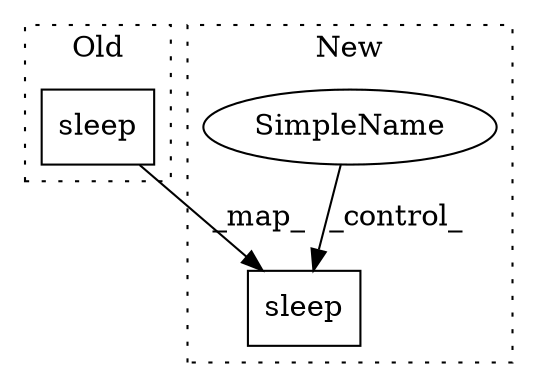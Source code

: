 digraph G {
subgraph cluster0 {
1 [label="sleep" a="32" s="925,933" l="6,1" shape="box"];
label = "Old";
style="dotted";
}
subgraph cluster1 {
2 [label="sleep" a="32" s="1005,1013" l="6,1" shape="box"];
3 [label="SimpleName" a="42" s="977" l="1" shape="ellipse"];
label = "New";
style="dotted";
}
1 -> 2 [label="_map_"];
3 -> 2 [label="_control_"];
}